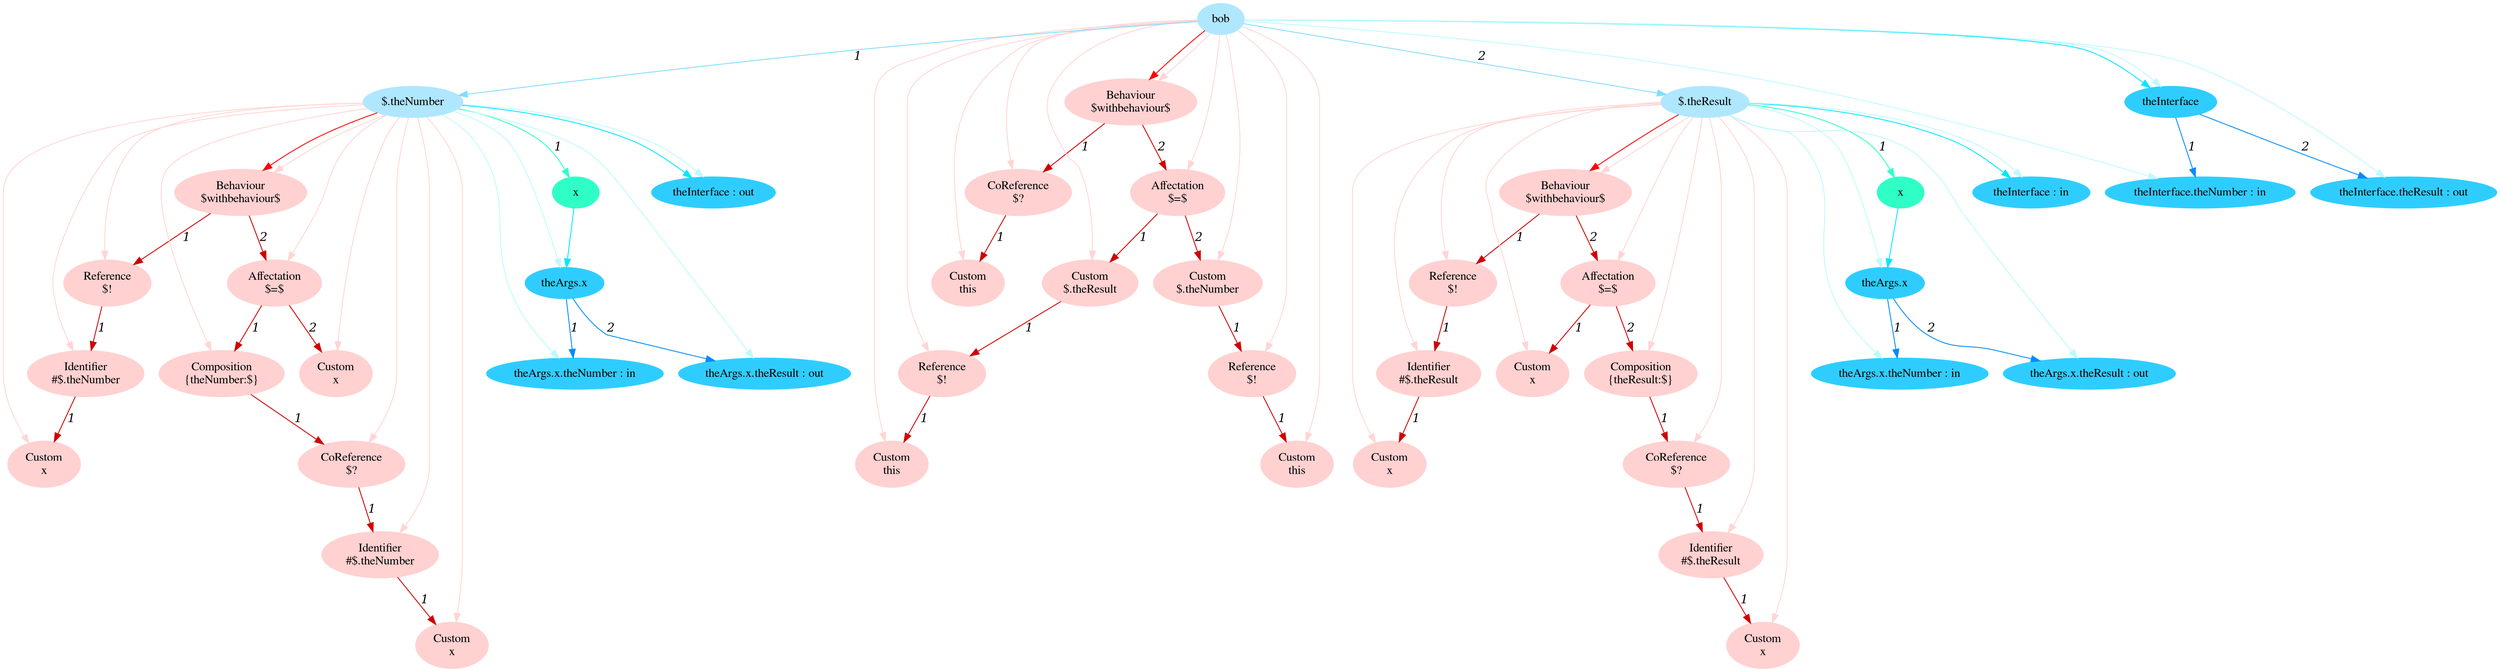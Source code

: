 digraph g{node_3984 [shape="ellipse", style="filled", color="#ffd1d1", fontname="Times", label="Behaviour
$withbehaviour$" ]
node_3986 [shape="ellipse", style="filled", color="#ffd1d1", fontname="Times", label="Reference
$!" ]
node_3988 [shape="ellipse", style="filled", color="#ffd1d1", fontname="Times", label="Identifier
#$.theNumber" ]
node_3990 [shape="ellipse", style="filled", color="#ffd1d1", fontname="Times", label="Custom
x" ]
node_3994 [shape="ellipse", style="filled", color="#ffd1d1", fontname="Times", label="Affectation
$=$" ]
node_3996 [shape="ellipse", style="filled", color="#ffd1d1", fontname="Times", label="Composition
{theNumber:$}" ]
node_3998 [shape="ellipse", style="filled", color="#ffd1d1", fontname="Times", label="CoReference
$?" ]
node_4000 [shape="ellipse", style="filled", color="#ffd1d1", fontname="Times", label="Identifier
#$.theNumber" ]
node_4002 [shape="ellipse", style="filled", color="#ffd1d1", fontname="Times", label="Custom
x" ]
node_4007 [shape="ellipse", style="filled", color="#ffd1d1", fontname="Times", label="Custom
x" ]
node_4029 [shape="ellipse", style="filled", color="#ffd1d1", fontname="Times", label="Behaviour
$withbehaviour$" ]
node_4031 [shape="ellipse", style="filled", color="#ffd1d1", fontname="Times", label="Reference
$!" ]
node_4033 [shape="ellipse", style="filled", color="#ffd1d1", fontname="Times", label="Identifier
#$.theResult" ]
node_4035 [shape="ellipse", style="filled", color="#ffd1d1", fontname="Times", label="Custom
x" ]
node_4039 [shape="ellipse", style="filled", color="#ffd1d1", fontname="Times", label="Affectation
$=$" ]
node_4041 [shape="ellipse", style="filled", color="#ffd1d1", fontname="Times", label="Custom
x" ]
node_4043 [shape="ellipse", style="filled", color="#ffd1d1", fontname="Times", label="Composition
{theResult:$}" ]
node_4045 [shape="ellipse", style="filled", color="#ffd1d1", fontname="Times", label="CoReference
$?" ]
node_4047 [shape="ellipse", style="filled", color="#ffd1d1", fontname="Times", label="Identifier
#$.theResult" ]
node_4049 [shape="ellipse", style="filled", color="#ffd1d1", fontname="Times", label="Custom
x" ]
node_4070 [shape="ellipse", style="filled", color="#ffd1d1", fontname="Times", label="Behaviour
$withbehaviour$" ]
node_4072 [shape="ellipse", style="filled", color="#ffd1d1", fontname="Times", label="CoReference
$?" ]
node_4074 [shape="ellipse", style="filled", color="#ffd1d1", fontname="Times", label="Custom
this" ]
node_4077 [shape="ellipse", style="filled", color="#ffd1d1", fontname="Times", label="Affectation
$=$" ]
node_4079 [shape="ellipse", style="filled", color="#ffd1d1", fontname="Times", label="Custom
$.theResult" ]
node_4081 [shape="ellipse", style="filled", color="#ffd1d1", fontname="Times", label="Reference
$!" ]
node_4083 [shape="ellipse", style="filled", color="#ffd1d1", fontname="Times", label="Custom
this" ]
node_4087 [shape="ellipse", style="filled", color="#ffd1d1", fontname="Times", label="Custom
$.theNumber" ]
node_4089 [shape="ellipse", style="filled", color="#ffd1d1", fontname="Times", label="Reference
$!" ]
node_4091 [shape="ellipse", style="filled", color="#ffd1d1", fontname="Times", label="Custom
this" ]
node_3968 [shape="ellipse", style="filled", color="#afe7ff", fontname="Times", label="bob" ]
node_3969 [shape="ellipse", style="filled", color="#afe7ff", fontname="Times", label="$.theNumber" ]
node_4014 [shape="ellipse", style="filled", color="#afe7ff", fontname="Times", label="$.theResult" ]
node_3970 [shape="ellipse", style="filled", color="#2fffc7", fontname="Times", label="x" ]
node_4015 [shape="ellipse", style="filled", color="#2fffc7", fontname="Times", label="x" ]
node_3971 [shape="ellipse", style="filled", color="#2fcdff", fontname="Times", label="theArgs.x" ]
node_3972 [shape="ellipse", style="filled", color="#2fcdff", fontname="Times", label="theArgs.x.theNumber : in" ]
node_3974 [shape="ellipse", style="filled", color="#2fcdff", fontname="Times", label="theArgs.x.theResult : out" ]
node_3981 [shape="ellipse", style="filled", color="#2fcdff", fontname="Times", label="theInterface : out" ]
node_4016 [shape="ellipse", style="filled", color="#2fcdff", fontname="Times", label="theArgs.x" ]
node_4017 [shape="ellipse", style="filled", color="#2fcdff", fontname="Times", label="theArgs.x.theNumber : in" ]
node_4019 [shape="ellipse", style="filled", color="#2fcdff", fontname="Times", label="theArgs.x.theResult : out" ]
node_4026 [shape="ellipse", style="filled", color="#2fcdff", fontname="Times", label="theInterface : in" ]
node_4061 [shape="ellipse", style="filled", color="#2fcdff", fontname="Times", label="theInterface" ]
node_4062 [shape="ellipse", style="filled", color="#2fcdff", fontname="Times", label="theInterface.theNumber : in" ]
node_4064 [shape="ellipse", style="filled", color="#2fcdff", fontname="Times", label="theInterface.theResult : out" ]
node_3988 -> node_3990 [dir=forward, arrowHead=normal, fontname="Times-Italic", arrowsize=1, color="#d00000", label="1",  headlabel="", taillabel="" ]
node_3986 -> node_3988 [dir=forward, arrowHead=normal, fontname="Times-Italic", arrowsize=1, color="#d00000", label="1",  headlabel="", taillabel="" ]
node_4000 -> node_4002 [dir=forward, arrowHead=normal, fontname="Times-Italic", arrowsize=1, color="#d00000", label="1",  headlabel="", taillabel="" ]
node_3998 -> node_4000 [dir=forward, arrowHead=normal, fontname="Times-Italic", arrowsize=1, color="#d00000", label="1",  headlabel="", taillabel="" ]
node_3996 -> node_3998 [dir=forward, arrowHead=normal, fontname="Times-Italic", arrowsize=1, color="#d00000", label="1",  headlabel="", taillabel="" ]
node_3994 -> node_3996 [dir=forward, arrowHead=normal, fontname="Times-Italic", arrowsize=1, color="#d00000", label="1",  headlabel="", taillabel="" ]
node_3994 -> node_4007 [dir=forward, arrowHead=normal, fontname="Times-Italic", arrowsize=1, color="#d00000", label="2",  headlabel="", taillabel="" ]
node_3984 -> node_3986 [dir=forward, arrowHead=normal, fontname="Times-Italic", arrowsize=1, color="#d00000", label="1",  headlabel="", taillabel="" ]
node_3984 -> node_3994 [dir=forward, arrowHead=normal, fontname="Times-Italic", arrowsize=1, color="#d00000", label="2",  headlabel="", taillabel="" ]
node_4033 -> node_4035 [dir=forward, arrowHead=normal, fontname="Times-Italic", arrowsize=1, color="#d00000", label="1",  headlabel="", taillabel="" ]
node_4031 -> node_4033 [dir=forward, arrowHead=normal, fontname="Times-Italic", arrowsize=1, color="#d00000", label="1",  headlabel="", taillabel="" ]
node_4047 -> node_4049 [dir=forward, arrowHead=normal, fontname="Times-Italic", arrowsize=1, color="#d00000", label="1",  headlabel="", taillabel="" ]
node_4045 -> node_4047 [dir=forward, arrowHead=normal, fontname="Times-Italic", arrowsize=1, color="#d00000", label="1",  headlabel="", taillabel="" ]
node_4043 -> node_4045 [dir=forward, arrowHead=normal, fontname="Times-Italic", arrowsize=1, color="#d00000", label="1",  headlabel="", taillabel="" ]
node_4039 -> node_4041 [dir=forward, arrowHead=normal, fontname="Times-Italic", arrowsize=1, color="#d00000", label="1",  headlabel="", taillabel="" ]
node_4039 -> node_4043 [dir=forward, arrowHead=normal, fontname="Times-Italic", arrowsize=1, color="#d00000", label="2",  headlabel="", taillabel="" ]
node_4029 -> node_4031 [dir=forward, arrowHead=normal, fontname="Times-Italic", arrowsize=1, color="#d00000", label="1",  headlabel="", taillabel="" ]
node_4029 -> node_4039 [dir=forward, arrowHead=normal, fontname="Times-Italic", arrowsize=1, color="#d00000", label="2",  headlabel="", taillabel="" ]
node_4072 -> node_4074 [dir=forward, arrowHead=normal, fontname="Times-Italic", arrowsize=1, color="#d00000", label="1",  headlabel="", taillabel="" ]
node_4081 -> node_4083 [dir=forward, arrowHead=normal, fontname="Times-Italic", arrowsize=1, color="#d00000", label="1",  headlabel="", taillabel="" ]
node_4079 -> node_4081 [dir=forward, arrowHead=normal, fontname="Times-Italic", arrowsize=1, color="#d00000", label="1",  headlabel="", taillabel="" ]
node_4089 -> node_4091 [dir=forward, arrowHead=normal, fontname="Times-Italic", arrowsize=1, color="#d00000", label="1",  headlabel="", taillabel="" ]
node_4087 -> node_4089 [dir=forward, arrowHead=normal, fontname="Times-Italic", arrowsize=1, color="#d00000", label="1",  headlabel="", taillabel="" ]
node_4077 -> node_4079 [dir=forward, arrowHead=normal, fontname="Times-Italic", arrowsize=1, color="#d00000", label="1",  headlabel="", taillabel="" ]
node_4077 -> node_4087 [dir=forward, arrowHead=normal, fontname="Times-Italic", arrowsize=1, color="#d00000", label="2",  headlabel="", taillabel="" ]
node_4070 -> node_4072 [dir=forward, arrowHead=normal, fontname="Times-Italic", arrowsize=1, color="#d00000", label="1",  headlabel="", taillabel="" ]
node_4070 -> node_4077 [dir=forward, arrowHead=normal, fontname="Times-Italic", arrowsize=1, color="#d00000", label="2",  headlabel="", taillabel="" ]
node_3969 -> node_3984 [dir=forward, arrowHead=normal, fontname="Times-Italic", arrowsize=1, color="#ff0000", label="",  headlabel="", taillabel="" ]
node_4014 -> node_4029 [dir=forward, arrowHead=normal, fontname="Times-Italic", arrowsize=1, color="#ff0000", label="",  headlabel="", taillabel="" ]
node_3968 -> node_4070 [dir=forward, arrowHead=normal, fontname="Times-Italic", arrowsize=1, color="#ff0000", label="",  headlabel="", taillabel="" ]
node_3969 -> node_3984 [dir=forward, arrowHead=normal, fontname="Times-Italic", arrowsize=1, color="#ffd5d5", label="",  headlabel="", taillabel="" ]
node_3969 -> node_3986 [dir=forward, arrowHead=normal, fontname="Times-Italic", arrowsize=1, color="#ffd5d5", label="",  headlabel="", taillabel="" ]
node_3969 -> node_3988 [dir=forward, arrowHead=normal, fontname="Times-Italic", arrowsize=1, color="#ffd5d5", label="",  headlabel="", taillabel="" ]
node_3969 -> node_3990 [dir=forward, arrowHead=normal, fontname="Times-Italic", arrowsize=1, color="#ffd5d5", label="",  headlabel="", taillabel="" ]
node_3969 -> node_3994 [dir=forward, arrowHead=normal, fontname="Times-Italic", arrowsize=1, color="#ffd5d5", label="",  headlabel="", taillabel="" ]
node_3969 -> node_3996 [dir=forward, arrowHead=normal, fontname="Times-Italic", arrowsize=1, color="#ffd5d5", label="",  headlabel="", taillabel="" ]
node_3969 -> node_3998 [dir=forward, arrowHead=normal, fontname="Times-Italic", arrowsize=1, color="#ffd5d5", label="",  headlabel="", taillabel="" ]
node_3969 -> node_4000 [dir=forward, arrowHead=normal, fontname="Times-Italic", arrowsize=1, color="#ffd5d5", label="",  headlabel="", taillabel="" ]
node_3969 -> node_4002 [dir=forward, arrowHead=normal, fontname="Times-Italic", arrowsize=1, color="#ffd5d5", label="",  headlabel="", taillabel="" ]
node_3969 -> node_4007 [dir=forward, arrowHead=normal, fontname="Times-Italic", arrowsize=1, color="#ffd5d5", label="",  headlabel="", taillabel="" ]
node_4014 -> node_4029 [dir=forward, arrowHead=normal, fontname="Times-Italic", arrowsize=1, color="#ffd5d5", label="",  headlabel="", taillabel="" ]
node_4014 -> node_4031 [dir=forward, arrowHead=normal, fontname="Times-Italic", arrowsize=1, color="#ffd5d5", label="",  headlabel="", taillabel="" ]
node_4014 -> node_4033 [dir=forward, arrowHead=normal, fontname="Times-Italic", arrowsize=1, color="#ffd5d5", label="",  headlabel="", taillabel="" ]
node_4014 -> node_4035 [dir=forward, arrowHead=normal, fontname="Times-Italic", arrowsize=1, color="#ffd5d5", label="",  headlabel="", taillabel="" ]
node_4014 -> node_4039 [dir=forward, arrowHead=normal, fontname="Times-Italic", arrowsize=1, color="#ffd5d5", label="",  headlabel="", taillabel="" ]
node_4014 -> node_4041 [dir=forward, arrowHead=normal, fontname="Times-Italic", arrowsize=1, color="#ffd5d5", label="",  headlabel="", taillabel="" ]
node_4014 -> node_4043 [dir=forward, arrowHead=normal, fontname="Times-Italic", arrowsize=1, color="#ffd5d5", label="",  headlabel="", taillabel="" ]
node_4014 -> node_4045 [dir=forward, arrowHead=normal, fontname="Times-Italic", arrowsize=1, color="#ffd5d5", label="",  headlabel="", taillabel="" ]
node_4014 -> node_4047 [dir=forward, arrowHead=normal, fontname="Times-Italic", arrowsize=1, color="#ffd5d5", label="",  headlabel="", taillabel="" ]
node_4014 -> node_4049 [dir=forward, arrowHead=normal, fontname="Times-Italic", arrowsize=1, color="#ffd5d5", label="",  headlabel="", taillabel="" ]
node_3968 -> node_4070 [dir=forward, arrowHead=normal, fontname="Times-Italic", arrowsize=1, color="#ffd5d5", label="",  headlabel="", taillabel="" ]
node_3968 -> node_4072 [dir=forward, arrowHead=normal, fontname="Times-Italic", arrowsize=1, color="#ffd5d5", label="",  headlabel="", taillabel="" ]
node_3968 -> node_4074 [dir=forward, arrowHead=normal, fontname="Times-Italic", arrowsize=1, color="#ffd5d5", label="",  headlabel="", taillabel="" ]
node_3968 -> node_4077 [dir=forward, arrowHead=normal, fontname="Times-Italic", arrowsize=1, color="#ffd5d5", label="",  headlabel="", taillabel="" ]
node_3968 -> node_4079 [dir=forward, arrowHead=normal, fontname="Times-Italic", arrowsize=1, color="#ffd5d5", label="",  headlabel="", taillabel="" ]
node_3968 -> node_4081 [dir=forward, arrowHead=normal, fontname="Times-Italic", arrowsize=1, color="#ffd5d5", label="",  headlabel="", taillabel="" ]
node_3968 -> node_4083 [dir=forward, arrowHead=normal, fontname="Times-Italic", arrowsize=1, color="#ffd5d5", label="",  headlabel="", taillabel="" ]
node_3968 -> node_4087 [dir=forward, arrowHead=normal, fontname="Times-Italic", arrowsize=1, color="#ffd5d5", label="",  headlabel="", taillabel="" ]
node_3968 -> node_4089 [dir=forward, arrowHead=normal, fontname="Times-Italic", arrowsize=1, color="#ffd5d5", label="",  headlabel="", taillabel="" ]
node_3968 -> node_4091 [dir=forward, arrowHead=normal, fontname="Times-Italic", arrowsize=1, color="#ffd5d5", label="",  headlabel="", taillabel="" ]
node_3969 -> node_3970 [dir=forward, arrowHead=normal, fontname="Times-Italic", arrowsize=1, color="#2fffc7", label="1",  headlabel="", taillabel="" ]
node_4014 -> node_4015 [dir=forward, arrowHead=normal, fontname="Times-Italic", arrowsize=1, color="#2fffc7", label="1",  headlabel="", taillabel="" ]
node_3970 -> node_3971 [dir=forward, arrowHead=normal, fontname="Times-Italic", arrowsize=1, color="#00e8ff", label="",  headlabel="", taillabel="" ]
node_4015 -> node_4016 [dir=forward, arrowHead=normal, fontname="Times-Italic", arrowsize=1, color="#00e8ff", label="",  headlabel="", taillabel="" ]
node_3969 -> node_3981 [dir=forward, arrowHead=normal, fontname="Times-Italic", arrowsize=1, color="#00e8ff", label="",  headlabel="", taillabel="" ]
node_4014 -> node_4026 [dir=forward, arrowHead=normal, fontname="Times-Italic", arrowsize=1, color="#00e8ff", label="",  headlabel="", taillabel="" ]
node_3968 -> node_4061 [dir=forward, arrowHead=normal, fontname="Times-Italic", arrowsize=1, color="#00e8ff", label="",  headlabel="", taillabel="" ]
node_3969 -> node_3972 [dir=forward, arrowHead=normal, fontname="Times-Italic", arrowsize=1, color="#bef9ff", label="",  headlabel="", taillabel="" ]
node_3969 -> node_3974 [dir=forward, arrowHead=normal, fontname="Times-Italic", arrowsize=1, color="#bef9ff", label="",  headlabel="", taillabel="" ]
node_3969 -> node_3971 [dir=forward, arrowHead=normal, fontname="Times-Italic", arrowsize=1, color="#bef9ff", label="",  headlabel="", taillabel="" ]
node_3969 -> node_3981 [dir=forward, arrowHead=normal, fontname="Times-Italic", arrowsize=1, color="#bef9ff", label="",  headlabel="", taillabel="" ]
node_4014 -> node_4017 [dir=forward, arrowHead=normal, fontname="Times-Italic", arrowsize=1, color="#bef9ff", label="",  headlabel="", taillabel="" ]
node_4014 -> node_4019 [dir=forward, arrowHead=normal, fontname="Times-Italic", arrowsize=1, color="#bef9ff", label="",  headlabel="", taillabel="" ]
node_4014 -> node_4016 [dir=forward, arrowHead=normal, fontname="Times-Italic", arrowsize=1, color="#bef9ff", label="",  headlabel="", taillabel="" ]
node_4014 -> node_4026 [dir=forward, arrowHead=normal, fontname="Times-Italic", arrowsize=1, color="#bef9ff", label="",  headlabel="", taillabel="" ]
node_3968 -> node_4062 [dir=forward, arrowHead=normal, fontname="Times-Italic", arrowsize=1, color="#bef9ff", label="",  headlabel="", taillabel="" ]
node_3968 -> node_4064 [dir=forward, arrowHead=normal, fontname="Times-Italic", arrowsize=1, color="#bef9ff", label="",  headlabel="", taillabel="" ]
node_3968 -> node_4061 [dir=forward, arrowHead=normal, fontname="Times-Italic", arrowsize=1, color="#bef9ff", label="",  headlabel="", taillabel="" ]
node_3971 -> node_3972 [dir=forward, arrowHead=normal, fontname="Times-Italic", arrowsize=1, color="#008cff", label="1",  headlabel="", taillabel="" ]
node_3971 -> node_3974 [dir=forward, arrowHead=normal, fontname="Times-Italic", arrowsize=1, color="#008cff", label="2",  headlabel="", taillabel="" ]
node_4016 -> node_4017 [dir=forward, arrowHead=normal, fontname="Times-Italic", arrowsize=1, color="#008cff", label="1",  headlabel="", taillabel="" ]
node_4016 -> node_4019 [dir=forward, arrowHead=normal, fontname="Times-Italic", arrowsize=1, color="#008cff", label="2",  headlabel="", taillabel="" ]
node_4061 -> node_4062 [dir=forward, arrowHead=normal, fontname="Times-Italic", arrowsize=1, color="#008cff", label="1",  headlabel="", taillabel="" ]
node_4061 -> node_4064 [dir=forward, arrowHead=normal, fontname="Times-Italic", arrowsize=1, color="#008cff", label="2",  headlabel="", taillabel="" ]
node_3968 -> node_3969 [dir=forward, arrowHead=normal, fontname="Times-Italic", arrowsize=1, color="#81ddff", label="1",  headlabel="", taillabel="" ]
node_3968 -> node_4014 [dir=forward, arrowHead=normal, fontname="Times-Italic", arrowsize=1, color="#81ddff", label="2",  headlabel="", taillabel="" ]
}
